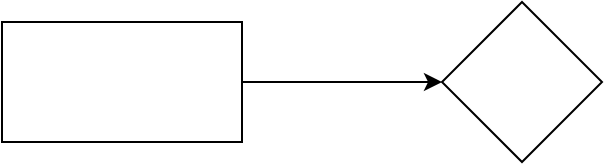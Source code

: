 <mxfile version="18.0.2" type="github">
  <diagram id="uT4T_J-94BINxNm8W3Z-" name="第 1 页">
    <mxGraphModel dx="1422" dy="772" grid="1" gridSize="10" guides="1" tooltips="1" connect="1" arrows="1" fold="1" page="1" pageScale="1" pageWidth="850" pageHeight="1100" math="1" shadow="0">
      <root>
        <mxCell id="0" />
        <mxCell id="1" parent="0" />
        <mxCell id="XLy0rDlO2ukBNQq4jmuT-3" value="" style="edgeStyle=orthogonalEdgeStyle;rounded=0;orthogonalLoop=1;jettySize=auto;html=1;" edge="1" parent="1" source="XLy0rDlO2ukBNQq4jmuT-1" target="XLy0rDlO2ukBNQq4jmuT-2">
          <mxGeometry relative="1" as="geometry" />
        </mxCell>
        <mxCell id="XLy0rDlO2ukBNQq4jmuT-1" value="" style="rounded=0;whiteSpace=wrap;html=1;" vertex="1" parent="1">
          <mxGeometry x="160" y="130" width="120" height="60" as="geometry" />
        </mxCell>
        <mxCell id="XLy0rDlO2ukBNQq4jmuT-2" value="" style="rhombus;whiteSpace=wrap;html=1;rounded=0;" vertex="1" parent="1">
          <mxGeometry x="380" y="120" width="80" height="80" as="geometry" />
        </mxCell>
      </root>
    </mxGraphModel>
  </diagram>
</mxfile>
